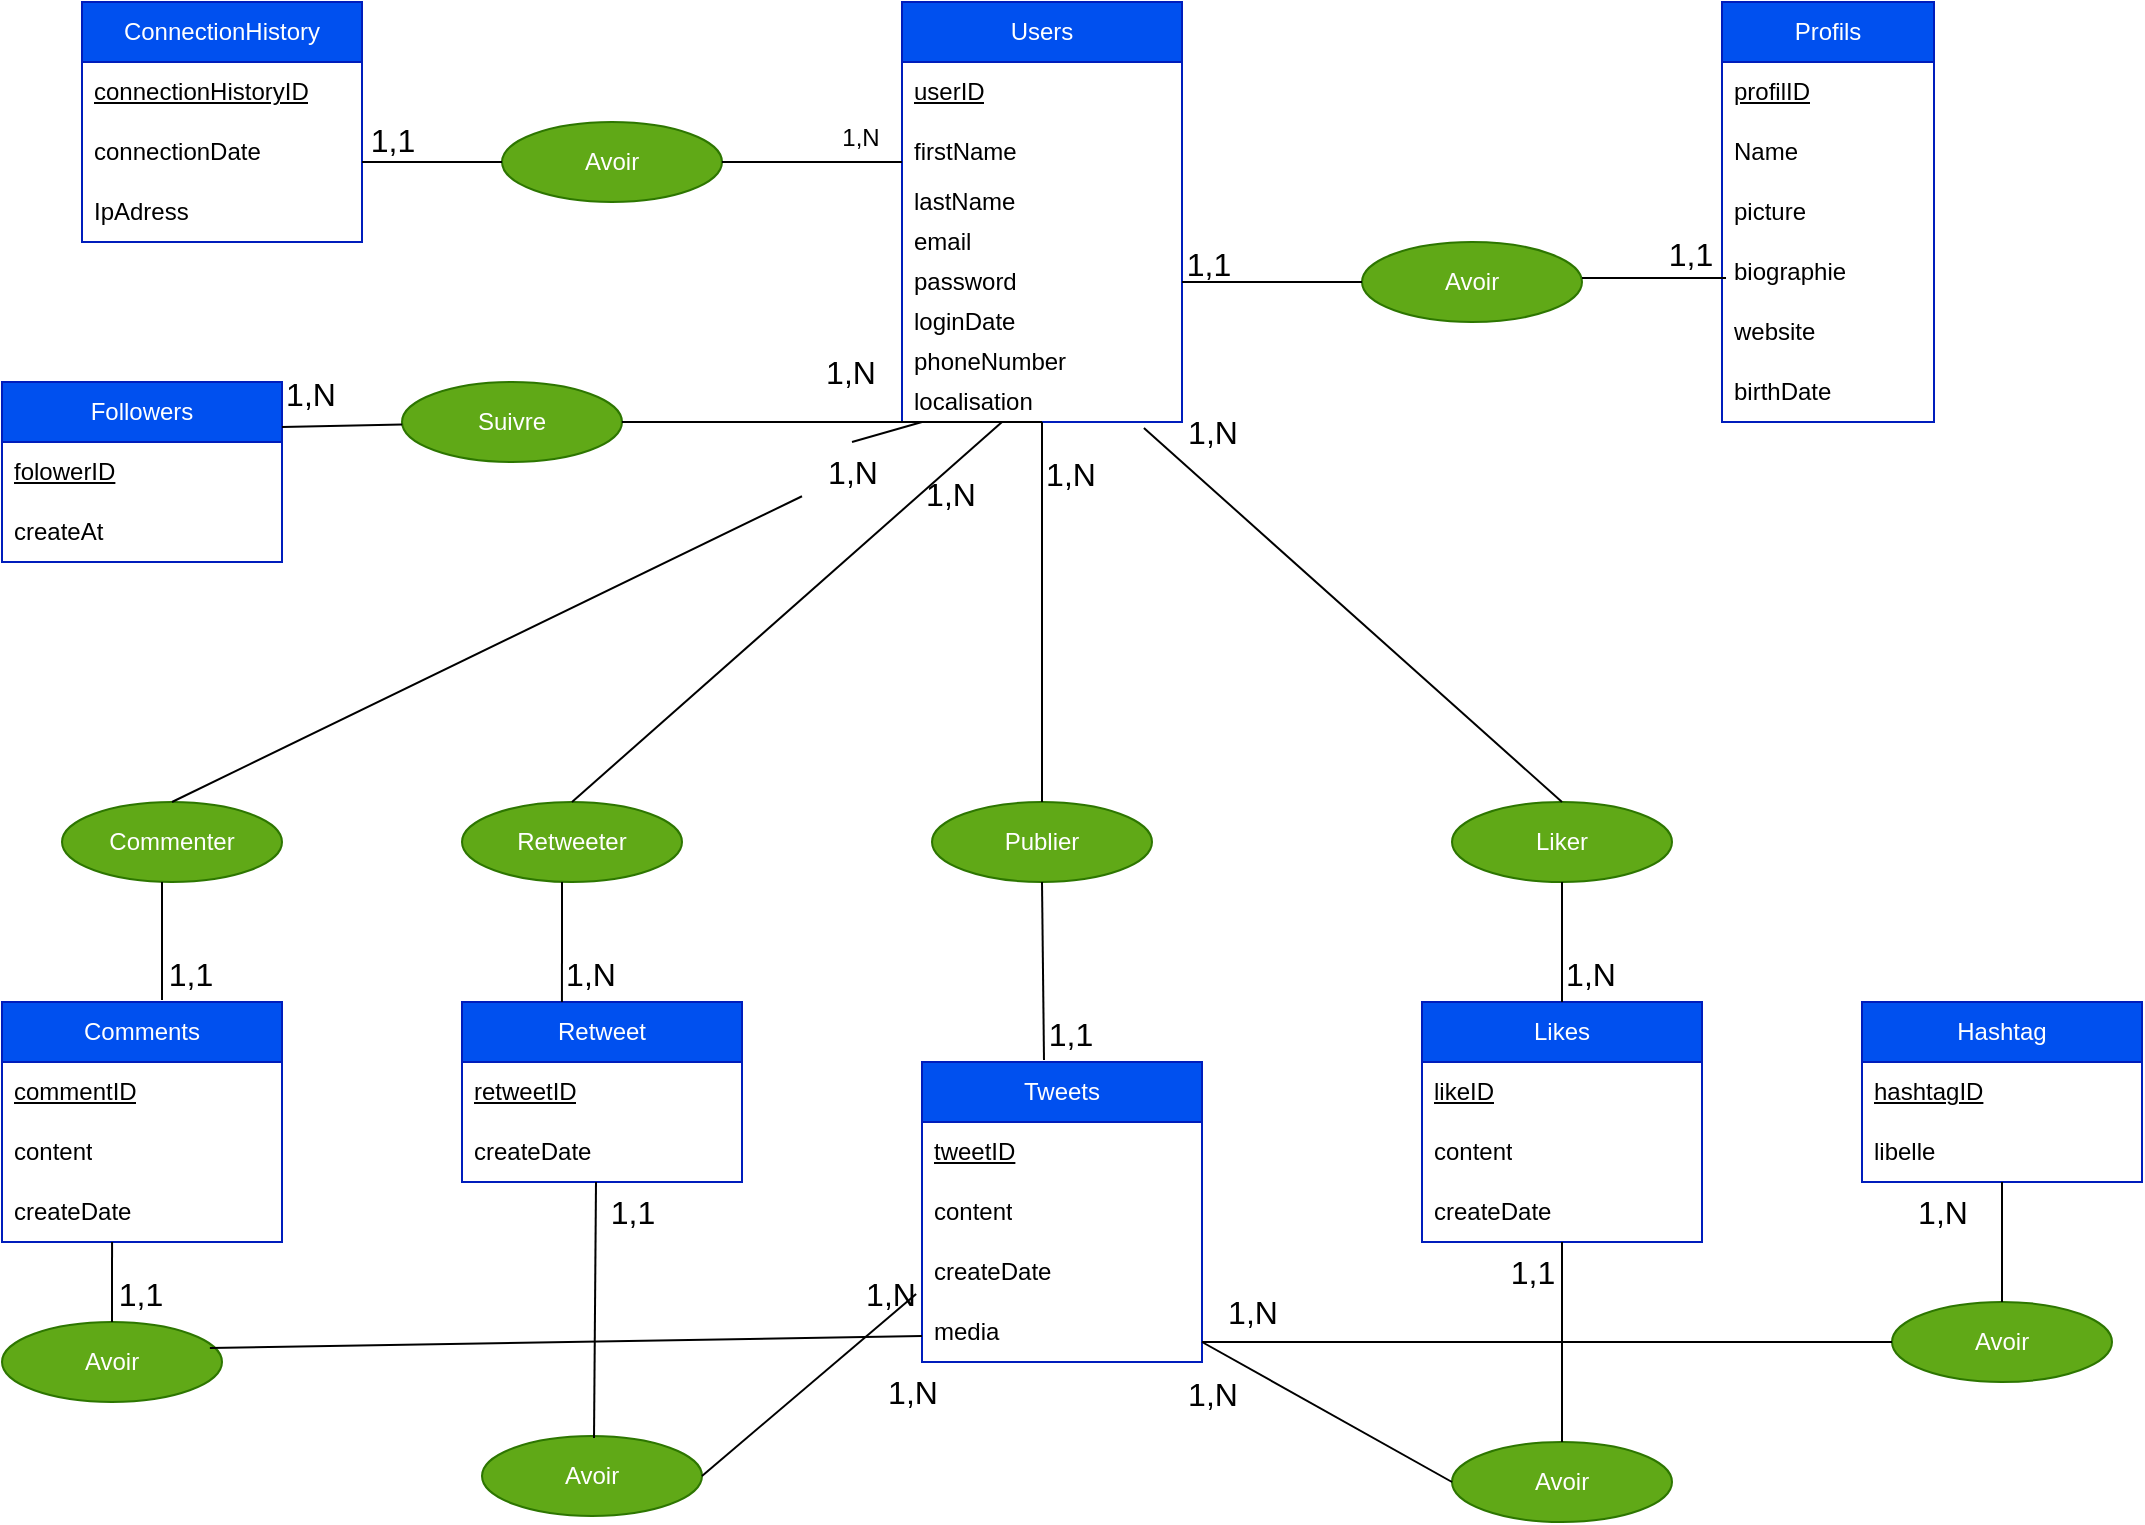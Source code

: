 <mxfile version="26.0.13">
  <diagram name="Page-1" id="KzqUS6wWSbDG1tJebhnR">
    <mxGraphModel dx="2261" dy="883" grid="1" gridSize="10" guides="1" tooltips="1" connect="1" arrows="1" fold="1" page="1" pageScale="1" pageWidth="827" pageHeight="1169" math="0" shadow="0">
      <root>
        <mxCell id="0" />
        <mxCell id="1" parent="0" />
        <mxCell id="86Lifjexbuc4lTifkUnZ-1" value="Users" style="swimlane;fontStyle=0;childLayout=stackLayout;horizontal=1;startSize=30;horizontalStack=0;resizeParent=1;resizeParentMax=0;resizeLast=0;collapsible=1;marginBottom=0;whiteSpace=wrap;html=1;fillColor=#0050ef;fontColor=#ffffff;strokeColor=#001DBC;" vertex="1" parent="1">
          <mxGeometry x="170" y="40" width="140" height="210" as="geometry" />
        </mxCell>
        <mxCell id="86Lifjexbuc4lTifkUnZ-2" value="&lt;u&gt;userID&lt;/u&gt;" style="text;strokeColor=none;fillColor=none;align=left;verticalAlign=middle;spacingLeft=4;spacingRight=4;overflow=hidden;points=[[0,0.5],[1,0.5]];portConstraint=eastwest;rotatable=0;whiteSpace=wrap;html=1;" vertex="1" parent="86Lifjexbuc4lTifkUnZ-1">
          <mxGeometry y="30" width="140" height="30" as="geometry" />
        </mxCell>
        <mxCell id="86Lifjexbuc4lTifkUnZ-3" value="firstName" style="text;strokeColor=none;fillColor=none;align=left;verticalAlign=middle;spacingLeft=4;spacingRight=4;overflow=hidden;points=[[0,0.5],[1,0.5]];portConstraint=eastwest;rotatable=0;whiteSpace=wrap;html=1;" vertex="1" parent="86Lifjexbuc4lTifkUnZ-1">
          <mxGeometry y="60" width="140" height="30" as="geometry" />
        </mxCell>
        <mxCell id="86Lifjexbuc4lTifkUnZ-4" value="lastName" style="text;align=left;verticalAlign=middle;spacingLeft=4;spacingRight=4;overflow=hidden;points=[[0,0.5],[1,0.5]];portConstraint=eastwest;rotatable=0;whiteSpace=wrap;html=1;" vertex="1" parent="86Lifjexbuc4lTifkUnZ-1">
          <mxGeometry y="90" width="140" height="20" as="geometry" />
        </mxCell>
        <mxCell id="86Lifjexbuc4lTifkUnZ-5" value="email&lt;span style=&quot;white-space: pre;&quot;&gt;&#x9;&lt;/span&gt;" style="text;align=left;verticalAlign=middle;spacingLeft=4;spacingRight=4;overflow=hidden;points=[[0,0.5],[1,0.5]];portConstraint=eastwest;rotatable=0;whiteSpace=wrap;html=1;" vertex="1" parent="86Lifjexbuc4lTifkUnZ-1">
          <mxGeometry y="110" width="140" height="20" as="geometry" />
        </mxCell>
        <mxCell id="86Lifjexbuc4lTifkUnZ-6" value="password" style="text;align=left;verticalAlign=middle;spacingLeft=4;spacingRight=4;overflow=hidden;points=[[0,0.5],[1,0.5]];portConstraint=eastwest;rotatable=0;whiteSpace=wrap;html=1;" vertex="1" parent="86Lifjexbuc4lTifkUnZ-1">
          <mxGeometry y="130" width="140" height="20" as="geometry" />
        </mxCell>
        <mxCell id="86Lifjexbuc4lTifkUnZ-7" value="loginDate" style="text;align=left;verticalAlign=middle;spacingLeft=4;spacingRight=4;overflow=hidden;points=[[0,0.5],[1,0.5]];portConstraint=eastwest;rotatable=0;whiteSpace=wrap;html=1;" vertex="1" parent="86Lifjexbuc4lTifkUnZ-1">
          <mxGeometry y="150" width="140" height="20" as="geometry" />
        </mxCell>
        <mxCell id="86Lifjexbuc4lTifkUnZ-8" value="phoneNumber" style="text;align=left;verticalAlign=middle;spacingLeft=4;spacingRight=4;overflow=hidden;points=[[0,0.5],[1,0.5]];portConstraint=eastwest;rotatable=0;whiteSpace=wrap;html=1;" vertex="1" parent="86Lifjexbuc4lTifkUnZ-1">
          <mxGeometry y="170" width="140" height="20" as="geometry" />
        </mxCell>
        <mxCell id="86Lifjexbuc4lTifkUnZ-9" value="localisation" style="text;align=left;verticalAlign=middle;spacingLeft=4;spacingRight=4;overflow=hidden;points=[[0,0.5],[1,0.5]];portConstraint=eastwest;rotatable=0;whiteSpace=wrap;html=1;" vertex="1" parent="86Lifjexbuc4lTifkUnZ-1">
          <mxGeometry y="190" width="140" height="20" as="geometry" />
        </mxCell>
        <mxCell id="86Lifjexbuc4lTifkUnZ-10" value="Profils" style="swimlane;fontStyle=0;childLayout=stackLayout;horizontal=1;startSize=30;horizontalStack=0;resizeParent=1;resizeParentMax=0;resizeLast=0;collapsible=1;marginBottom=0;whiteSpace=wrap;html=1;fillColor=#0050ef;fontColor=#ffffff;strokeColor=#001DBC;" vertex="1" parent="1">
          <mxGeometry x="580" y="40" width="106" height="210" as="geometry" />
        </mxCell>
        <mxCell id="86Lifjexbuc4lTifkUnZ-11" value="&lt;u&gt;profilID&lt;/u&gt;" style="text;strokeColor=none;fillColor=none;align=left;verticalAlign=middle;spacingLeft=4;spacingRight=4;overflow=hidden;points=[[0,0.5],[1,0.5]];portConstraint=eastwest;rotatable=0;whiteSpace=wrap;html=1;" vertex="1" parent="86Lifjexbuc4lTifkUnZ-10">
          <mxGeometry y="30" width="106" height="30" as="geometry" />
        </mxCell>
        <mxCell id="86Lifjexbuc4lTifkUnZ-17" value="Name" style="text;strokeColor=none;fillColor=none;align=left;verticalAlign=middle;spacingLeft=4;spacingRight=4;overflow=hidden;points=[[0,0.5],[1,0.5]];portConstraint=eastwest;rotatable=0;whiteSpace=wrap;html=1;" vertex="1" parent="86Lifjexbuc4lTifkUnZ-10">
          <mxGeometry y="60" width="106" height="30" as="geometry" />
        </mxCell>
        <mxCell id="86Lifjexbuc4lTifkUnZ-12" value="picture" style="text;strokeColor=none;fillColor=none;align=left;verticalAlign=middle;spacingLeft=4;spacingRight=4;overflow=hidden;points=[[0,0.5],[1,0.5]];portConstraint=eastwest;rotatable=0;whiteSpace=wrap;html=1;" vertex="1" parent="86Lifjexbuc4lTifkUnZ-10">
          <mxGeometry y="90" width="106" height="30" as="geometry" />
        </mxCell>
        <mxCell id="86Lifjexbuc4lTifkUnZ-13" value="biographie" style="text;strokeColor=none;fillColor=none;align=left;verticalAlign=middle;spacingLeft=4;spacingRight=4;overflow=hidden;points=[[0,0.5],[1,0.5]];portConstraint=eastwest;rotatable=0;whiteSpace=wrap;html=1;" vertex="1" parent="86Lifjexbuc4lTifkUnZ-10">
          <mxGeometry y="120" width="106" height="30" as="geometry" />
        </mxCell>
        <mxCell id="86Lifjexbuc4lTifkUnZ-14" value="website" style="text;strokeColor=none;fillColor=none;align=left;verticalAlign=middle;spacingLeft=4;spacingRight=4;overflow=hidden;points=[[0,0.5],[1,0.5]];portConstraint=eastwest;rotatable=0;whiteSpace=wrap;html=1;" vertex="1" parent="86Lifjexbuc4lTifkUnZ-10">
          <mxGeometry y="150" width="106" height="30" as="geometry" />
        </mxCell>
        <mxCell id="86Lifjexbuc4lTifkUnZ-15" value="birthDate" style="text;strokeColor=none;fillColor=none;align=left;verticalAlign=middle;spacingLeft=4;spacingRight=4;overflow=hidden;points=[[0,0.5],[1,0.5]];portConstraint=eastwest;rotatable=0;whiteSpace=wrap;html=1;" vertex="1" parent="86Lifjexbuc4lTifkUnZ-10">
          <mxGeometry y="180" width="106" height="30" as="geometry" />
        </mxCell>
        <mxCell id="86Lifjexbuc4lTifkUnZ-18" value="ConnectionHistory" style="swimlane;fontStyle=0;childLayout=stackLayout;horizontal=1;startSize=30;horizontalStack=0;resizeParent=1;resizeParentMax=0;resizeLast=0;collapsible=1;marginBottom=0;whiteSpace=wrap;html=1;fillColor=#0050ef;fontColor=#ffffff;strokeColor=#001DBC;" vertex="1" parent="1">
          <mxGeometry x="-240" y="40" width="140" height="120" as="geometry" />
        </mxCell>
        <mxCell id="86Lifjexbuc4lTifkUnZ-19" value="&lt;u&gt;connectionHistoryID&lt;/u&gt;" style="text;strokeColor=none;fillColor=none;align=left;verticalAlign=middle;spacingLeft=4;spacingRight=4;overflow=hidden;points=[[0,0.5],[1,0.5]];portConstraint=eastwest;rotatable=0;whiteSpace=wrap;html=1;" vertex="1" parent="86Lifjexbuc4lTifkUnZ-18">
          <mxGeometry y="30" width="140" height="30" as="geometry" />
        </mxCell>
        <mxCell id="86Lifjexbuc4lTifkUnZ-20" value="connectionDate" style="text;strokeColor=none;fillColor=none;align=left;verticalAlign=middle;spacingLeft=4;spacingRight=4;overflow=hidden;points=[[0,0.5],[1,0.5]];portConstraint=eastwest;rotatable=0;whiteSpace=wrap;html=1;" vertex="1" parent="86Lifjexbuc4lTifkUnZ-18">
          <mxGeometry y="60" width="140" height="30" as="geometry" />
        </mxCell>
        <mxCell id="86Lifjexbuc4lTifkUnZ-21" value="IpAdress" style="text;strokeColor=none;fillColor=none;align=left;verticalAlign=middle;spacingLeft=4;spacingRight=4;overflow=hidden;points=[[0,0.5],[1,0.5]];portConstraint=eastwest;rotatable=0;whiteSpace=wrap;html=1;" vertex="1" parent="86Lifjexbuc4lTifkUnZ-18">
          <mxGeometry y="90" width="140" height="30" as="geometry" />
        </mxCell>
        <mxCell id="86Lifjexbuc4lTifkUnZ-26" value="Tweets" style="swimlane;fontStyle=0;childLayout=stackLayout;horizontal=1;startSize=30;horizontalStack=0;resizeParent=1;resizeParentMax=0;resizeLast=0;collapsible=1;marginBottom=0;whiteSpace=wrap;html=1;fillColor=#0050ef;fontColor=#ffffff;strokeColor=#001DBC;" vertex="1" parent="1">
          <mxGeometry x="180" y="570" width="140" height="150" as="geometry" />
        </mxCell>
        <mxCell id="86Lifjexbuc4lTifkUnZ-27" value="&lt;u&gt;tweetID&lt;/u&gt;" style="text;strokeColor=none;fillColor=none;align=left;verticalAlign=middle;spacingLeft=4;spacingRight=4;overflow=hidden;points=[[0,0.5],[1,0.5]];portConstraint=eastwest;rotatable=0;whiteSpace=wrap;html=1;" vertex="1" parent="86Lifjexbuc4lTifkUnZ-26">
          <mxGeometry y="30" width="140" height="30" as="geometry" />
        </mxCell>
        <mxCell id="86Lifjexbuc4lTifkUnZ-28" value="content" style="text;strokeColor=none;fillColor=none;align=left;verticalAlign=middle;spacingLeft=4;spacingRight=4;overflow=hidden;points=[[0,0.5],[1,0.5]];portConstraint=eastwest;rotatable=0;whiteSpace=wrap;html=1;" vertex="1" parent="86Lifjexbuc4lTifkUnZ-26">
          <mxGeometry y="60" width="140" height="30" as="geometry" />
        </mxCell>
        <mxCell id="86Lifjexbuc4lTifkUnZ-29" value="createDate" style="text;strokeColor=none;fillColor=none;align=left;verticalAlign=middle;spacingLeft=4;spacingRight=4;overflow=hidden;points=[[0,0.5],[1,0.5]];portConstraint=eastwest;rotatable=0;whiteSpace=wrap;html=1;" vertex="1" parent="86Lifjexbuc4lTifkUnZ-26">
          <mxGeometry y="90" width="140" height="30" as="geometry" />
        </mxCell>
        <mxCell id="86Lifjexbuc4lTifkUnZ-30" value="media" style="text;strokeColor=none;fillColor=none;align=left;verticalAlign=middle;spacingLeft=4;spacingRight=4;overflow=hidden;points=[[0,0.5],[1,0.5]];portConstraint=eastwest;rotatable=0;whiteSpace=wrap;html=1;" vertex="1" parent="86Lifjexbuc4lTifkUnZ-26">
          <mxGeometry y="120" width="140" height="30" as="geometry" />
        </mxCell>
        <mxCell id="86Lifjexbuc4lTifkUnZ-31" value="Comments" style="swimlane;fontStyle=0;childLayout=stackLayout;horizontal=1;startSize=30;horizontalStack=0;resizeParent=1;resizeParentMax=0;resizeLast=0;collapsible=1;marginBottom=0;whiteSpace=wrap;html=1;fillColor=#0050ef;fontColor=#ffffff;strokeColor=#001DBC;" vertex="1" parent="1">
          <mxGeometry x="-280" y="540" width="140" height="120" as="geometry" />
        </mxCell>
        <mxCell id="86Lifjexbuc4lTifkUnZ-32" value="&lt;u&gt;commentID&lt;/u&gt;" style="text;strokeColor=none;fillColor=none;align=left;verticalAlign=middle;spacingLeft=4;spacingRight=4;overflow=hidden;points=[[0,0.5],[1,0.5]];portConstraint=eastwest;rotatable=0;whiteSpace=wrap;html=1;" vertex="1" parent="86Lifjexbuc4lTifkUnZ-31">
          <mxGeometry y="30" width="140" height="30" as="geometry" />
        </mxCell>
        <mxCell id="86Lifjexbuc4lTifkUnZ-33" value="content" style="text;strokeColor=none;fillColor=none;align=left;verticalAlign=middle;spacingLeft=4;spacingRight=4;overflow=hidden;points=[[0,0.5],[1,0.5]];portConstraint=eastwest;rotatable=0;whiteSpace=wrap;html=1;" vertex="1" parent="86Lifjexbuc4lTifkUnZ-31">
          <mxGeometry y="60" width="140" height="30" as="geometry" />
        </mxCell>
        <mxCell id="86Lifjexbuc4lTifkUnZ-34" value="createDate" style="text;strokeColor=none;fillColor=none;align=left;verticalAlign=middle;spacingLeft=4;spacingRight=4;overflow=hidden;points=[[0,0.5],[1,0.5]];portConstraint=eastwest;rotatable=0;whiteSpace=wrap;html=1;" vertex="1" parent="86Lifjexbuc4lTifkUnZ-31">
          <mxGeometry y="90" width="140" height="30" as="geometry" />
        </mxCell>
        <mxCell id="86Lifjexbuc4lTifkUnZ-35" value="Likes" style="swimlane;fontStyle=0;childLayout=stackLayout;horizontal=1;startSize=30;horizontalStack=0;resizeParent=1;resizeParentMax=0;resizeLast=0;collapsible=1;marginBottom=0;whiteSpace=wrap;html=1;fillColor=#0050ef;fontColor=#ffffff;strokeColor=#001DBC;" vertex="1" parent="1">
          <mxGeometry x="430" y="540" width="140" height="120" as="geometry" />
        </mxCell>
        <mxCell id="86Lifjexbuc4lTifkUnZ-36" value="&lt;u&gt;likeID&lt;/u&gt;" style="text;strokeColor=none;fillColor=none;align=left;verticalAlign=middle;spacingLeft=4;spacingRight=4;overflow=hidden;points=[[0,0.5],[1,0.5]];portConstraint=eastwest;rotatable=0;whiteSpace=wrap;html=1;" vertex="1" parent="86Lifjexbuc4lTifkUnZ-35">
          <mxGeometry y="30" width="140" height="30" as="geometry" />
        </mxCell>
        <mxCell id="86Lifjexbuc4lTifkUnZ-37" value="content" style="text;strokeColor=none;fillColor=none;align=left;verticalAlign=middle;spacingLeft=4;spacingRight=4;overflow=hidden;points=[[0,0.5],[1,0.5]];portConstraint=eastwest;rotatable=0;whiteSpace=wrap;html=1;" vertex="1" parent="86Lifjexbuc4lTifkUnZ-35">
          <mxGeometry y="60" width="140" height="30" as="geometry" />
        </mxCell>
        <mxCell id="86Lifjexbuc4lTifkUnZ-38" value="createDate" style="text;strokeColor=none;fillColor=none;align=left;verticalAlign=middle;spacingLeft=4;spacingRight=4;overflow=hidden;points=[[0,0.5],[1,0.5]];portConstraint=eastwest;rotatable=0;whiteSpace=wrap;html=1;" vertex="1" parent="86Lifjexbuc4lTifkUnZ-35">
          <mxGeometry y="90" width="140" height="30" as="geometry" />
        </mxCell>
        <mxCell id="86Lifjexbuc4lTifkUnZ-39" value="Retweet" style="swimlane;fontStyle=0;childLayout=stackLayout;horizontal=1;startSize=30;horizontalStack=0;resizeParent=1;resizeParentMax=0;resizeLast=0;collapsible=1;marginBottom=0;whiteSpace=wrap;html=1;fillColor=#0050ef;fontColor=#ffffff;strokeColor=#001DBC;" vertex="1" parent="1">
          <mxGeometry x="-50" y="540" width="140" height="90" as="geometry" />
        </mxCell>
        <mxCell id="86Lifjexbuc4lTifkUnZ-40" value="&lt;u&gt;retweetID&lt;/u&gt;" style="text;strokeColor=none;fillColor=none;align=left;verticalAlign=middle;spacingLeft=4;spacingRight=4;overflow=hidden;points=[[0,0.5],[1,0.5]];portConstraint=eastwest;rotatable=0;whiteSpace=wrap;html=1;" vertex="1" parent="86Lifjexbuc4lTifkUnZ-39">
          <mxGeometry y="30" width="140" height="30" as="geometry" />
        </mxCell>
        <mxCell id="86Lifjexbuc4lTifkUnZ-42" value="createDate" style="text;strokeColor=none;fillColor=none;align=left;verticalAlign=middle;spacingLeft=4;spacingRight=4;overflow=hidden;points=[[0,0.5],[1,0.5]];portConstraint=eastwest;rotatable=0;whiteSpace=wrap;html=1;" vertex="1" parent="86Lifjexbuc4lTifkUnZ-39">
          <mxGeometry y="60" width="140" height="30" as="geometry" />
        </mxCell>
        <mxCell id="86Lifjexbuc4lTifkUnZ-43" value="Hashtag" style="swimlane;fontStyle=0;childLayout=stackLayout;horizontal=1;startSize=30;horizontalStack=0;resizeParent=1;resizeParentMax=0;resizeLast=0;collapsible=1;marginBottom=0;whiteSpace=wrap;html=1;fillColor=#0050ef;fontColor=#ffffff;strokeColor=#001DBC;" vertex="1" parent="1">
          <mxGeometry x="650" y="540" width="140" height="90" as="geometry" />
        </mxCell>
        <mxCell id="86Lifjexbuc4lTifkUnZ-44" value="&lt;u&gt;hashtagID&lt;/u&gt;" style="text;strokeColor=none;fillColor=none;align=left;verticalAlign=middle;spacingLeft=4;spacingRight=4;overflow=hidden;points=[[0,0.5],[1,0.5]];portConstraint=eastwest;rotatable=0;whiteSpace=wrap;html=1;" vertex="1" parent="86Lifjexbuc4lTifkUnZ-43">
          <mxGeometry y="30" width="140" height="30" as="geometry" />
        </mxCell>
        <mxCell id="86Lifjexbuc4lTifkUnZ-45" value="libelle" style="text;strokeColor=none;fillColor=none;align=left;verticalAlign=middle;spacingLeft=4;spacingRight=4;overflow=hidden;points=[[0,0.5],[1,0.5]];portConstraint=eastwest;rotatable=0;whiteSpace=wrap;html=1;" vertex="1" parent="86Lifjexbuc4lTifkUnZ-43">
          <mxGeometry y="60" width="140" height="30" as="geometry" />
        </mxCell>
        <mxCell id="86Lifjexbuc4lTifkUnZ-46" value="Followers" style="swimlane;fontStyle=0;childLayout=stackLayout;horizontal=1;startSize=30;horizontalStack=0;resizeParent=1;resizeParentMax=0;resizeLast=0;collapsible=1;marginBottom=0;whiteSpace=wrap;html=1;fillColor=#0050ef;fontColor=#ffffff;strokeColor=#001DBC;" vertex="1" parent="1">
          <mxGeometry x="-280" y="230" width="140" height="90" as="geometry" />
        </mxCell>
        <mxCell id="86Lifjexbuc4lTifkUnZ-47" value="&lt;u&gt;folowerID&lt;/u&gt;" style="text;strokeColor=none;fillColor=none;align=left;verticalAlign=middle;spacingLeft=4;spacingRight=4;overflow=hidden;points=[[0,0.5],[1,0.5]];portConstraint=eastwest;rotatable=0;whiteSpace=wrap;html=1;" vertex="1" parent="86Lifjexbuc4lTifkUnZ-46">
          <mxGeometry y="30" width="140" height="30" as="geometry" />
        </mxCell>
        <mxCell id="86Lifjexbuc4lTifkUnZ-48" value="createAt" style="text;strokeColor=none;fillColor=none;align=left;verticalAlign=middle;spacingLeft=4;spacingRight=4;overflow=hidden;points=[[0,0.5],[1,0.5]];portConstraint=eastwest;rotatable=0;whiteSpace=wrap;html=1;" vertex="1" parent="86Lifjexbuc4lTifkUnZ-46">
          <mxGeometry y="60" width="140" height="30" as="geometry" />
        </mxCell>
        <mxCell id="86Lifjexbuc4lTifkUnZ-50" value="Publier" style="ellipse;whiteSpace=wrap;html=1;fillColor=#60a917;fontColor=#ffffff;strokeColor=#2D7600;" vertex="1" parent="1">
          <mxGeometry x="185" y="440" width="110" height="40" as="geometry" />
        </mxCell>
        <mxCell id="86Lifjexbuc4lTifkUnZ-51" value="Commenter" style="ellipse;whiteSpace=wrap;html=1;fillColor=#60a917;fontColor=#ffffff;strokeColor=#2D7600;" vertex="1" parent="1">
          <mxGeometry x="-250" y="440" width="110" height="40" as="geometry" />
        </mxCell>
        <mxCell id="86Lifjexbuc4lTifkUnZ-52" value="Liker" style="ellipse;whiteSpace=wrap;html=1;fillColor=#60a917;fontColor=#ffffff;strokeColor=#2D7600;" vertex="1" parent="1">
          <mxGeometry x="445" y="440" width="110" height="40" as="geometry" />
        </mxCell>
        <mxCell id="86Lifjexbuc4lTifkUnZ-54" value="Retweeter" style="ellipse;whiteSpace=wrap;html=1;fillColor=#60a917;fontColor=#ffffff;strokeColor=#2D7600;" vertex="1" parent="1">
          <mxGeometry x="-50" y="440" width="110" height="40" as="geometry" />
        </mxCell>
        <mxCell id="86Lifjexbuc4lTifkUnZ-55" value="Suivre" style="ellipse;whiteSpace=wrap;html=1;fillColor=#60a917;fontColor=#ffffff;strokeColor=#2D7600;" vertex="1" parent="1">
          <mxGeometry x="-80" y="230" width="110" height="40" as="geometry" />
        </mxCell>
        <mxCell id="86Lifjexbuc4lTifkUnZ-56" value="Avoir" style="ellipse;whiteSpace=wrap;html=1;fillColor=#60a917;fontColor=#ffffff;strokeColor=#2D7600;" vertex="1" parent="1">
          <mxGeometry x="-40" y="757" width="110" height="40" as="geometry" />
        </mxCell>
        <mxCell id="86Lifjexbuc4lTifkUnZ-57" value="" style="endArrow=none;html=1;rounded=0;fontSize=12;startSize=8;endSize=8;curved=1;exitX=0.5;exitY=0;exitDx=0;exitDy=0;" edge="1" parent="1" source="86Lifjexbuc4lTifkUnZ-50">
          <mxGeometry width="50" height="50" relative="1" as="geometry">
            <mxPoint x="240" y="430" as="sourcePoint" />
            <mxPoint x="240" y="250" as="targetPoint" />
          </mxGeometry>
        </mxCell>
        <mxCell id="86Lifjexbuc4lTifkUnZ-58" value="" style="endArrow=none;html=1;rounded=0;fontSize=12;startSize=8;endSize=8;curved=1;entryX=0.5;entryY=1;entryDx=0;entryDy=0;exitX=0.24;exitY=0.933;exitDx=0;exitDy=0;exitPerimeter=0;" edge="1" parent="1" source="86Lifjexbuc4lTifkUnZ-107" target="86Lifjexbuc4lTifkUnZ-50">
          <mxGeometry width="50" height="50" relative="1" as="geometry">
            <mxPoint x="230" y="540" as="sourcePoint" />
            <mxPoint x="280" y="500" as="targetPoint" />
          </mxGeometry>
        </mxCell>
        <mxCell id="86Lifjexbuc4lTifkUnZ-60" value="" style="endArrow=none;html=1;rounded=0;fontSize=12;startSize=8;endSize=8;curved=1;entryX=0.864;entryY=1.15;entryDx=0;entryDy=0;entryPerimeter=0;exitX=0.5;exitY=0;exitDx=0;exitDy=0;" edge="1" parent="1" source="86Lifjexbuc4lTifkUnZ-52" target="86Lifjexbuc4lTifkUnZ-9">
          <mxGeometry width="50" height="50" relative="1" as="geometry">
            <mxPoint x="390" y="480" as="sourcePoint" />
            <mxPoint x="440" y="430" as="targetPoint" />
          </mxGeometry>
        </mxCell>
        <mxCell id="86Lifjexbuc4lTifkUnZ-61" value="" style="endArrow=none;html=1;rounded=0;fontSize=12;startSize=8;endSize=8;curved=1;" edge="1" parent="1" source="86Lifjexbuc4lTifkUnZ-35">
          <mxGeometry width="50" height="50" relative="1" as="geometry">
            <mxPoint x="450" y="530" as="sourcePoint" />
            <mxPoint x="500" y="480" as="targetPoint" />
          </mxGeometry>
        </mxCell>
        <mxCell id="86Lifjexbuc4lTifkUnZ-62" value="" style="endArrow=none;html=1;rounded=0;fontSize=12;startSize=8;endSize=8;curved=1;exitX=0.5;exitY=0;exitDx=0;exitDy=0;" edge="1" parent="1" source="86Lifjexbuc4lTifkUnZ-54">
          <mxGeometry width="50" height="50" relative="1" as="geometry">
            <mxPoint x="190" y="300" as="sourcePoint" />
            <mxPoint x="220" y="250" as="targetPoint" />
          </mxGeometry>
        </mxCell>
        <mxCell id="86Lifjexbuc4lTifkUnZ-63" value="" style="endArrow=none;html=1;rounded=0;fontSize=12;startSize=8;endSize=8;curved=1;exitX=0.357;exitY=0;exitDx=0;exitDy=0;exitPerimeter=0;" edge="1" parent="1" source="86Lifjexbuc4lTifkUnZ-39">
          <mxGeometry width="50" height="50" relative="1" as="geometry">
            <mxPoint x="-50" y="530" as="sourcePoint" />
            <mxPoint y="480" as="targetPoint" />
          </mxGeometry>
        </mxCell>
        <mxCell id="86Lifjexbuc4lTifkUnZ-64" value="" style="endArrow=none;html=1;rounded=0;fontSize=12;startSize=8;endSize=8;curved=1;exitX=0.5;exitY=0;exitDx=0;exitDy=0;" edge="1" parent="1" source="86Lifjexbuc4lTifkUnZ-101">
          <mxGeometry width="50" height="50" relative="1" as="geometry">
            <mxPoint x="190" y="300" as="sourcePoint" />
            <mxPoint x="180" y="250" as="targetPoint" />
          </mxGeometry>
        </mxCell>
        <mxCell id="86Lifjexbuc4lTifkUnZ-65" value="" style="endArrow=none;html=1;rounded=0;fontSize=12;startSize=8;endSize=8;curved=1;exitX=0.22;exitY=0.933;exitDx=0;exitDy=0;exitPerimeter=0;" edge="1" parent="1" source="86Lifjexbuc4lTifkUnZ-105">
          <mxGeometry width="50" height="50" relative="1" as="geometry">
            <mxPoint x="-200" y="530" as="sourcePoint" />
            <mxPoint x="-200" y="480" as="targetPoint" />
          </mxGeometry>
        </mxCell>
        <mxCell id="86Lifjexbuc4lTifkUnZ-68" value="" style="endArrow=none;html=1;rounded=0;fontSize=12;startSize=8;endSize=8;curved=1;exitX=1;exitY=0.5;exitDx=0;exitDy=0;" edge="1" parent="1" source="86Lifjexbuc4lTifkUnZ-55">
          <mxGeometry width="50" height="50" relative="1" as="geometry">
            <mxPoint x="190" y="300" as="sourcePoint" />
            <mxPoint x="240" y="250" as="targetPoint" />
          </mxGeometry>
        </mxCell>
        <mxCell id="86Lifjexbuc4lTifkUnZ-69" value="" style="endArrow=none;html=1;rounded=0;fontSize=12;startSize=8;endSize=8;curved=1;exitX=1;exitY=0.25;exitDx=0;exitDy=0;" edge="1" parent="1" source="86Lifjexbuc4lTifkUnZ-46" target="86Lifjexbuc4lTifkUnZ-55">
          <mxGeometry width="50" height="50" relative="1" as="geometry">
            <mxPoint x="-140" y="260" as="sourcePoint" />
            <mxPoint x="-90" y="210" as="targetPoint" />
          </mxGeometry>
        </mxCell>
        <mxCell id="86Lifjexbuc4lTifkUnZ-70" value="Avoir" style="ellipse;whiteSpace=wrap;html=1;fillColor=#60a917;fontColor=#ffffff;strokeColor=#2D7600;" vertex="1" parent="1">
          <mxGeometry x="-280" y="700" width="110" height="40" as="geometry" />
        </mxCell>
        <mxCell id="86Lifjexbuc4lTifkUnZ-71" value="Avoir" style="ellipse;whiteSpace=wrap;html=1;fillColor=#60a917;fontColor=#ffffff;strokeColor=#2D7600;" vertex="1" parent="1">
          <mxGeometry x="445" y="760" width="110" height="40" as="geometry" />
        </mxCell>
        <mxCell id="86Lifjexbuc4lTifkUnZ-72" value="Avoir" style="ellipse;whiteSpace=wrap;html=1;fillColor=#60a917;fontColor=#ffffff;strokeColor=#2D7600;" vertex="1" parent="1">
          <mxGeometry x="665" y="690" width="110" height="40" as="geometry" />
        </mxCell>
        <mxCell id="86Lifjexbuc4lTifkUnZ-74" value="" style="endArrow=none;html=1;rounded=0;fontSize=12;startSize=8;endSize=8;curved=1;exitX=1;exitY=0.5;exitDx=0;exitDy=0;entryX=-0.021;entryY=-0.133;entryDx=0;entryDy=0;entryPerimeter=0;" edge="1" parent="1" source="86Lifjexbuc4lTifkUnZ-56" target="86Lifjexbuc4lTifkUnZ-30">
          <mxGeometry width="50" height="50" relative="1" as="geometry">
            <mxPoint x="134" y="730" as="sourcePoint" />
            <mxPoint x="184" y="680" as="targetPoint" />
          </mxGeometry>
        </mxCell>
        <mxCell id="86Lifjexbuc4lTifkUnZ-75" value="" style="endArrow=none;html=1;rounded=0;fontSize=12;startSize=8;endSize=8;curved=1;" edge="1" parent="1">
          <mxGeometry width="50" height="50" relative="1" as="geometry">
            <mxPoint x="16" y="758" as="sourcePoint" />
            <mxPoint x="17" y="630" as="targetPoint" />
          </mxGeometry>
        </mxCell>
        <mxCell id="86Lifjexbuc4lTifkUnZ-76" value="" style="endArrow=none;html=1;rounded=0;fontSize=12;startSize=8;endSize=8;curved=1;entryX=0.393;entryY=1;entryDx=0;entryDy=0;entryPerimeter=0;exitX=0.5;exitY=0;exitDx=0;exitDy=0;" edge="1" parent="1" source="86Lifjexbuc4lTifkUnZ-70" target="86Lifjexbuc4lTifkUnZ-34">
          <mxGeometry width="50" height="50" relative="1" as="geometry">
            <mxPoint x="-230" y="700" as="sourcePoint" />
            <mxPoint x="-180" y="650" as="targetPoint" />
          </mxGeometry>
        </mxCell>
        <mxCell id="86Lifjexbuc4lTifkUnZ-77" value="" style="endArrow=none;html=1;rounded=0;fontSize=12;startSize=8;endSize=8;curved=1;exitX=0.936;exitY=0.15;exitDx=0;exitDy=0;exitPerimeter=0;" edge="1" parent="1">
          <mxGeometry width="50" height="50" relative="1" as="geometry">
            <mxPoint x="-176.06" y="713" as="sourcePoint" />
            <mxPoint x="180" y="707" as="targetPoint" />
          </mxGeometry>
        </mxCell>
        <mxCell id="86Lifjexbuc4lTifkUnZ-78" value="" style="endArrow=none;html=1;rounded=0;fontSize=12;startSize=8;endSize=8;curved=1;entryX=0;entryY=0.5;entryDx=0;entryDy=0;" edge="1" parent="1" target="86Lifjexbuc4lTifkUnZ-71">
          <mxGeometry width="50" height="50" relative="1" as="geometry">
            <mxPoint x="320" y="710" as="sourcePoint" />
            <mxPoint x="370" y="660" as="targetPoint" />
          </mxGeometry>
        </mxCell>
        <mxCell id="86Lifjexbuc4lTifkUnZ-79" value="" style="endArrow=none;html=1;rounded=0;fontSize=12;startSize=8;endSize=8;curved=1;exitX=0.5;exitY=0;exitDx=0;exitDy=0;" edge="1" parent="1" source="86Lifjexbuc4lTifkUnZ-71">
          <mxGeometry width="50" height="50" relative="1" as="geometry">
            <mxPoint x="450" y="710" as="sourcePoint" />
            <mxPoint x="500" y="660" as="targetPoint" />
          </mxGeometry>
        </mxCell>
        <mxCell id="86Lifjexbuc4lTifkUnZ-80" value="" style="endArrow=none;html=1;rounded=0;fontSize=12;startSize=8;endSize=8;curved=1;" edge="1" parent="1" target="86Lifjexbuc4lTifkUnZ-72">
          <mxGeometry width="50" height="50" relative="1" as="geometry">
            <mxPoint x="320" y="710" as="sourcePoint" />
            <mxPoint x="370" y="660" as="targetPoint" />
          </mxGeometry>
        </mxCell>
        <mxCell id="86Lifjexbuc4lTifkUnZ-81" value="" style="endArrow=none;html=1;rounded=0;fontSize=12;startSize=8;endSize=8;curved=1;exitX=0.5;exitY=0;exitDx=0;exitDy=0;" edge="1" parent="1" source="86Lifjexbuc4lTifkUnZ-72">
          <mxGeometry width="50" height="50" relative="1" as="geometry">
            <mxPoint x="670" y="680" as="sourcePoint" />
            <mxPoint x="720" y="630" as="targetPoint" />
          </mxGeometry>
        </mxCell>
        <mxCell id="86Lifjexbuc4lTifkUnZ-82" value="Avoir" style="ellipse;whiteSpace=wrap;html=1;fillColor=#60a917;fontColor=#ffffff;strokeColor=#2D7600;" vertex="1" parent="1">
          <mxGeometry x="400" y="160" width="110" height="40" as="geometry" />
        </mxCell>
        <mxCell id="86Lifjexbuc4lTifkUnZ-83" value="" style="endArrow=none;html=1;rounded=0;fontSize=12;startSize=8;endSize=8;curved=1;exitX=1;exitY=0.5;exitDx=0;exitDy=0;" edge="1" parent="1" source="86Lifjexbuc4lTifkUnZ-6" target="86Lifjexbuc4lTifkUnZ-82">
          <mxGeometry width="50" height="50" relative="1" as="geometry">
            <mxPoint x="310" y="190" as="sourcePoint" />
            <mxPoint x="360" y="140" as="targetPoint" />
          </mxGeometry>
        </mxCell>
        <mxCell id="86Lifjexbuc4lTifkUnZ-84" value="" style="endArrow=none;html=1;rounded=0;fontSize=12;startSize=8;endSize=8;curved=1;entryX=0.019;entryY=0.733;entryDx=0;entryDy=0;entryPerimeter=0;" edge="1" parent="1">
          <mxGeometry width="50" height="50" relative="1" as="geometry">
            <mxPoint x="510" y="178" as="sourcePoint" />
            <mxPoint x="582.014" y="177.99" as="targetPoint" />
          </mxGeometry>
        </mxCell>
        <mxCell id="86Lifjexbuc4lTifkUnZ-85" value="Avoir" style="ellipse;whiteSpace=wrap;html=1;fillColor=#60a917;fontColor=#ffffff;strokeColor=#2D7600;" vertex="1" parent="1">
          <mxGeometry x="-30" y="100" width="110" height="40" as="geometry" />
        </mxCell>
        <mxCell id="86Lifjexbuc4lTifkUnZ-86" value="" style="endArrow=none;html=1;rounded=0;fontSize=12;startSize=8;endSize=8;curved=1;exitX=1;exitY=0.5;exitDx=0;exitDy=0;" edge="1" parent="1" source="86Lifjexbuc4lTifkUnZ-85">
          <mxGeometry width="50" height="50" relative="1" as="geometry">
            <mxPoint x="120" y="170" as="sourcePoint" />
            <mxPoint x="170" y="120" as="targetPoint" />
          </mxGeometry>
        </mxCell>
        <mxCell id="86Lifjexbuc4lTifkUnZ-89" value="1,N" style="edgeLabel;html=1;align=center;verticalAlign=middle;resizable=0;points=[];fontSize=12;" vertex="1" connectable="0" parent="86Lifjexbuc4lTifkUnZ-86">
          <mxGeometry x="0.533" y="3" relative="1" as="geometry">
            <mxPoint y="-9" as="offset" />
          </mxGeometry>
        </mxCell>
        <mxCell id="86Lifjexbuc4lTifkUnZ-87" value="" style="endArrow=none;html=1;rounded=0;fontSize=12;startSize=8;endSize=8;curved=1;" edge="1" parent="1" target="86Lifjexbuc4lTifkUnZ-85">
          <mxGeometry width="50" height="50" relative="1" as="geometry">
            <mxPoint x="-100" y="120" as="sourcePoint" />
            <mxPoint x="-50" y="70" as="targetPoint" />
          </mxGeometry>
        </mxCell>
        <mxCell id="86Lifjexbuc4lTifkUnZ-88" value="1,1" style="text;html=1;align=center;verticalAlign=middle;resizable=0;points=[];autosize=1;strokeColor=none;fillColor=none;fontSize=16;" vertex="1" parent="1">
          <mxGeometry x="-110" y="94" width="50" height="30" as="geometry" />
        </mxCell>
        <mxCell id="86Lifjexbuc4lTifkUnZ-90" value="1,1" style="text;html=1;align=center;verticalAlign=middle;resizable=0;points=[];autosize=1;strokeColor=none;fillColor=none;fontSize=16;" vertex="1" parent="1">
          <mxGeometry x="298" y="156" width="50" height="30" as="geometry" />
        </mxCell>
        <mxCell id="86Lifjexbuc4lTifkUnZ-91" value="1,1" style="text;html=1;align=center;verticalAlign=middle;resizable=0;points=[];autosize=1;strokeColor=none;fillColor=none;fontSize=16;" vertex="1" parent="1">
          <mxGeometry x="539" y="151" width="50" height="30" as="geometry" />
        </mxCell>
        <mxCell id="86Lifjexbuc4lTifkUnZ-92" value="1,N" style="text;html=1;align=center;verticalAlign=middle;resizable=0;points=[];autosize=1;strokeColor=none;fillColor=none;fontSize=16;" vertex="1" parent="1">
          <mxGeometry x="300" y="240" width="50" height="30" as="geometry" />
        </mxCell>
        <mxCell id="86Lifjexbuc4lTifkUnZ-93" value="1,N" style="text;html=1;align=center;verticalAlign=middle;resizable=0;points=[];autosize=1;strokeColor=none;fillColor=none;fontSize=16;" vertex="1" parent="1">
          <mxGeometry x="320" y="680" width="50" height="30" as="geometry" />
        </mxCell>
        <mxCell id="86Lifjexbuc4lTifkUnZ-94" value="1,N" style="text;html=1;align=center;verticalAlign=middle;resizable=0;points=[];autosize=1;strokeColor=none;fillColor=none;fontSize=16;" vertex="1" parent="1">
          <mxGeometry x="665" y="630" width="50" height="30" as="geometry" />
        </mxCell>
        <mxCell id="86Lifjexbuc4lTifkUnZ-95" value="1,N" style="text;html=1;align=center;verticalAlign=middle;resizable=0;points=[];autosize=1;strokeColor=none;fillColor=none;fontSize=16;" vertex="1" parent="1">
          <mxGeometry x="300" y="721" width="50" height="30" as="geometry" />
        </mxCell>
        <mxCell id="86Lifjexbuc4lTifkUnZ-96" value="1,1" style="text;html=1;align=center;verticalAlign=middle;resizable=0;points=[];autosize=1;strokeColor=none;fillColor=none;fontSize=16;" vertex="1" parent="1">
          <mxGeometry x="460" y="660" width="50" height="30" as="geometry" />
        </mxCell>
        <mxCell id="86Lifjexbuc4lTifkUnZ-97" value="1,N" style="text;html=1;align=center;verticalAlign=middle;resizable=0;points=[];autosize=1;strokeColor=none;fillColor=none;fontSize=16;" vertex="1" parent="1">
          <mxGeometry x="139" y="671" width="50" height="30" as="geometry" />
        </mxCell>
        <mxCell id="86Lifjexbuc4lTifkUnZ-98" value="1,N" style="text;html=1;align=center;verticalAlign=middle;resizable=0;points=[];autosize=1;strokeColor=none;fillColor=none;fontSize=16;" vertex="1" parent="1">
          <mxGeometry x="150" y="720" width="50" height="30" as="geometry" />
        </mxCell>
        <mxCell id="86Lifjexbuc4lTifkUnZ-99" value="1,1" style="text;html=1;align=center;verticalAlign=middle;resizable=0;points=[];autosize=1;strokeColor=none;fillColor=none;fontSize=16;" vertex="1" parent="1">
          <mxGeometry x="10" y="630" width="50" height="30" as="geometry" />
        </mxCell>
        <mxCell id="86Lifjexbuc4lTifkUnZ-100" value="1,1" style="text;html=1;align=center;verticalAlign=middle;resizable=0;points=[];autosize=1;strokeColor=none;fillColor=none;fontSize=16;" vertex="1" parent="1">
          <mxGeometry x="-236" y="671" width="50" height="30" as="geometry" />
        </mxCell>
        <mxCell id="86Lifjexbuc4lTifkUnZ-102" value="" style="endArrow=none;html=1;rounded=0;fontSize=12;startSize=8;endSize=8;curved=1;exitX=0.5;exitY=0;exitDx=0;exitDy=0;" edge="1" parent="1" source="86Lifjexbuc4lTifkUnZ-51" target="86Lifjexbuc4lTifkUnZ-101">
          <mxGeometry width="50" height="50" relative="1" as="geometry">
            <mxPoint x="-195" y="440" as="sourcePoint" />
            <mxPoint x="180" y="250" as="targetPoint" />
          </mxGeometry>
        </mxCell>
        <mxCell id="86Lifjexbuc4lTifkUnZ-101" value="1,N" style="text;html=1;align=center;verticalAlign=middle;resizable=0;points=[];autosize=1;strokeColor=none;fillColor=none;fontSize=16;" vertex="1" parent="1">
          <mxGeometry x="120" y="260" width="50" height="30" as="geometry" />
        </mxCell>
        <mxCell id="86Lifjexbuc4lTifkUnZ-103" value="1,N" style="text;html=1;align=center;verticalAlign=middle;resizable=0;points=[];autosize=1;strokeColor=none;fillColor=none;fontSize=16;" vertex="1" parent="1">
          <mxGeometry x="169" y="271" width="50" height="30" as="geometry" />
        </mxCell>
        <mxCell id="86Lifjexbuc4lTifkUnZ-104" value="1,N" style="text;html=1;align=center;verticalAlign=middle;resizable=0;points=[];autosize=1;strokeColor=none;fillColor=none;fontSize=16;" vertex="1" parent="1">
          <mxGeometry x="229" y="261" width="50" height="30" as="geometry" />
        </mxCell>
        <mxCell id="86Lifjexbuc4lTifkUnZ-105" value="1,1" style="text;html=1;align=center;verticalAlign=middle;resizable=0;points=[];autosize=1;strokeColor=none;fillColor=none;fontSize=16;" vertex="1" parent="1">
          <mxGeometry x="-211" y="511" width="50" height="30" as="geometry" />
        </mxCell>
        <mxCell id="86Lifjexbuc4lTifkUnZ-106" value="1,N" style="text;html=1;align=center;verticalAlign=middle;resizable=0;points=[];autosize=1;strokeColor=none;fillColor=none;fontSize=16;" vertex="1" parent="1">
          <mxGeometry x="-11" y="511" width="50" height="30" as="geometry" />
        </mxCell>
        <mxCell id="86Lifjexbuc4lTifkUnZ-107" value="1,1" style="text;html=1;align=center;verticalAlign=middle;resizable=0;points=[];autosize=1;strokeColor=none;fillColor=none;fontSize=16;" vertex="1" parent="1">
          <mxGeometry x="229" y="541" width="50" height="30" as="geometry" />
        </mxCell>
        <mxCell id="86Lifjexbuc4lTifkUnZ-108" value="1,N" style="text;html=1;align=center;verticalAlign=middle;resizable=0;points=[];autosize=1;strokeColor=none;fillColor=none;fontSize=16;" vertex="1" parent="1">
          <mxGeometry x="489" y="511" width="50" height="30" as="geometry" />
        </mxCell>
        <mxCell id="86Lifjexbuc4lTifkUnZ-109" value="1,N" style="text;html=1;align=center;verticalAlign=middle;resizable=0;points=[];autosize=1;strokeColor=none;fillColor=none;fontSize=16;" vertex="1" parent="1">
          <mxGeometry x="119" y="210" width="50" height="30" as="geometry" />
        </mxCell>
        <mxCell id="86Lifjexbuc4lTifkUnZ-110" value="1,N" style="text;html=1;align=center;verticalAlign=middle;resizable=0;points=[];autosize=1;strokeColor=none;fillColor=none;fontSize=16;" vertex="1" parent="1">
          <mxGeometry x="-151" y="221" width="50" height="30" as="geometry" />
        </mxCell>
      </root>
    </mxGraphModel>
  </diagram>
</mxfile>

